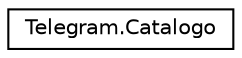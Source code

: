 digraph "Graphical Class Hierarchy"
{
 // INTERACTIVE_SVG=YES
 // LATEX_PDF_SIZE
  edge [fontname="Helvetica",fontsize="10",labelfontname="Helvetica",labelfontsize="10"];
  node [fontname="Helvetica",fontsize="10",shape=record];
  rankdir="LR";
  Node0 [label="Telegram.Catalogo",height=0.2,width=0.4,color="black", fillcolor="white", style="filled",URL="$classTelegram_1_1Catalogo.html",tooltip=" "];
}
